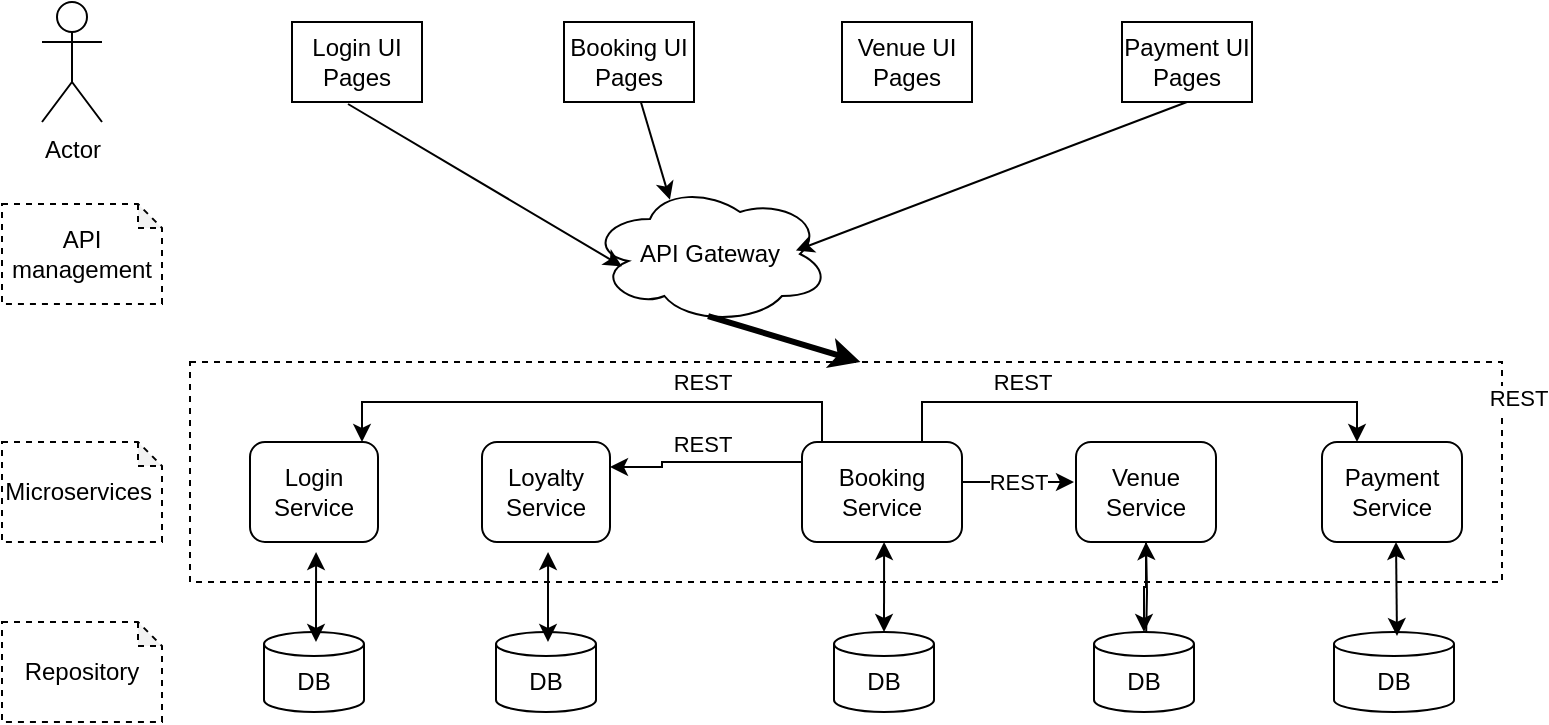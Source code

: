 <mxfile version="16.6.4" type="device"><diagram id="FqotbrkZxNZLS3vAH_bU" name="Page-1"><mxGraphModel dx="957" dy="683" grid="1" gridSize="10" guides="0" tooltips="1" connect="1" arrows="1" fold="1" page="1" pageScale="1" pageWidth="850" pageHeight="1100" math="0" shadow="0"><root><mxCell id="0"/><mxCell id="1" parent="0"/><mxCell id="JwF3o_E_sC6jAWgvWXbW-39" value="" style="rounded=0;whiteSpace=wrap;html=1;dashed=1;" vertex="1" parent="1"><mxGeometry x="104" y="350" width="656" height="110" as="geometry"/></mxCell><mxCell id="dUjLKilisRDCjFEJD0hI-2" value="Login UI Pages" style="rounded=0;whiteSpace=wrap;html=1;flipH=1;" parent="1" vertex="1"><mxGeometry x="155" y="180" width="65" height="40" as="geometry"/></mxCell><mxCell id="dUjLKilisRDCjFEJD0hI-3" value="Login Service" style="rounded=1;whiteSpace=wrap;html=1;" parent="1" vertex="1"><mxGeometry x="134" y="390" width="64" height="50" as="geometry"/></mxCell><mxCell id="JwF3o_E_sC6jAWgvWXbW-53" style="edgeStyle=orthogonalEdgeStyle;rounded=0;orthogonalLoop=1;jettySize=auto;html=1;exitX=0;exitY=0.25;exitDx=0;exitDy=0;entryX=0.875;entryY=0;entryDx=0;entryDy=0;entryPerimeter=0;strokeWidth=1;" edge="1" parent="1" source="dUjLKilisRDCjFEJD0hI-4" target="dUjLKilisRDCjFEJD0hI-3"><mxGeometry relative="1" as="geometry"><Array as="points"><mxPoint x="420" y="403"/><mxPoint x="420" y="370"/><mxPoint x="190" y="370"/></Array></mxGeometry></mxCell><mxCell id="JwF3o_E_sC6jAWgvWXbW-54" value="REST" style="edgeLabel;html=1;align=center;verticalAlign=middle;resizable=0;points=[];" vertex="1" connectable="0" parent="JwF3o_E_sC6jAWgvWXbW-53"><mxGeometry x="0.528" y="2" relative="1" as="geometry"><mxPoint x="121" y="-12" as="offset"/></mxGeometry></mxCell><mxCell id="dUjLKilisRDCjFEJD0hI-4" value="Booking Service" style="rounded=1;whiteSpace=wrap;html=1;" parent="1" vertex="1"><mxGeometry x="410" y="390" width="80" height="50" as="geometry"/></mxCell><mxCell id="JwF3o_E_sC6jAWgvWXbW-31" value="" style="edgeStyle=orthogonalEdgeStyle;rounded=0;orthogonalLoop=1;jettySize=auto;html=1;" edge="1" parent="1" source="dUjLKilisRDCjFEJD0hI-5" target="JwF3o_E_sC6jAWgvWXbW-11"><mxGeometry relative="1" as="geometry"/></mxCell><mxCell id="dUjLKilisRDCjFEJD0hI-5" value="Venue Service" style="rounded=1;whiteSpace=wrap;html=1;" parent="1" vertex="1"><mxGeometry x="547" y="390" width="70" height="50" as="geometry"/></mxCell><mxCell id="dUjLKilisRDCjFEJD0hI-9" value="Payment Service" style="rounded=1;whiteSpace=wrap;html=1;" parent="1" vertex="1"><mxGeometry x="670" y="390" width="70" height="50" as="geometry"/></mxCell><mxCell id="dUjLKilisRDCjFEJD0hI-10" value="Actor" style="shape=umlActor;verticalLabelPosition=bottom;verticalAlign=top;html=1;outlineConnect=0;" parent="1" vertex="1"><mxGeometry x="30" y="170" width="30" height="60" as="geometry"/></mxCell><object label="DB" id="dUjLKilisRDCjFEJD0hI-13"><mxCell style="shape=cylinder3;whiteSpace=wrap;html=1;boundedLbl=1;backgroundOutline=1;size=6;fontStyle=0" parent="1" vertex="1"><mxGeometry x="141" y="485" width="50" height="40" as="geometry"/></mxCell></object><mxCell id="JwF3o_E_sC6jAWgvWXbW-5" value="DB" style="shape=cylinder3;whiteSpace=wrap;html=1;boundedLbl=1;backgroundOutline=1;size=6;" vertex="1" parent="1"><mxGeometry x="426" y="485" width="50" height="40" as="geometry"/></mxCell><mxCell id="JwF3o_E_sC6jAWgvWXbW-10" style="edgeStyle=orthogonalEdgeStyle;rounded=0;orthogonalLoop=1;jettySize=auto;html=1;exitX=0.5;exitY=1;exitDx=0;exitDy=0;" edge="1" parent="1" source="dUjLKilisRDCjFEJD0hI-9" target="dUjLKilisRDCjFEJD0hI-9"><mxGeometry relative="1" as="geometry"/></mxCell><mxCell id="JwF3o_E_sC6jAWgvWXbW-30" value="" style="edgeStyle=orthogonalEdgeStyle;rounded=0;orthogonalLoop=1;jettySize=auto;html=1;" edge="1" parent="1" target="dUjLKilisRDCjFEJD0hI-5"><mxGeometry relative="1" as="geometry"><mxPoint x="582" y="490" as="sourcePoint"/></mxGeometry></mxCell><mxCell id="JwF3o_E_sC6jAWgvWXbW-11" value="DB" style="shape=cylinder3;whiteSpace=wrap;html=1;boundedLbl=1;backgroundOutline=1;size=6;" vertex="1" parent="1"><mxGeometry x="556" y="485" width="50" height="40" as="geometry"/></mxCell><mxCell id="JwF3o_E_sC6jAWgvWXbW-13" value="DB" style="shape=cylinder3;whiteSpace=wrap;html=1;boundedLbl=1;backgroundOutline=1;size=6;" vertex="1" parent="1"><mxGeometry x="676" y="485" width="60" height="40" as="geometry"/></mxCell><mxCell id="JwF3o_E_sC6jAWgvWXbW-17" style="edgeStyle=orthogonalEdgeStyle;rounded=0;orthogonalLoop=1;jettySize=auto;html=1;exitX=0.5;exitY=1;exitDx=0;exitDy=0;" edge="1" parent="1" source="dUjLKilisRDCjFEJD0hI-3" target="dUjLKilisRDCjFEJD0hI-3"><mxGeometry relative="1" as="geometry"/></mxCell><mxCell id="JwF3o_E_sC6jAWgvWXbW-22" value="" style="endArrow=classic;startArrow=classic;html=1;rounded=0;exitX=0.513;exitY=1;exitDx=0;exitDy=0;exitPerimeter=0;" edge="1" parent="1" source="dUjLKilisRDCjFEJD0hI-4" target="JwF3o_E_sC6jAWgvWXbW-5"><mxGeometry width="50" height="50" relative="1" as="geometry"><mxPoint x="450" y="460" as="sourcePoint"/><mxPoint x="435" y="504.5" as="targetPoint"/></mxGeometry></mxCell><mxCell id="JwF3o_E_sC6jAWgvWXbW-23" value="Venue UI Pages" style="rounded=0;whiteSpace=wrap;html=1;flipH=1;" vertex="1" parent="1"><mxGeometry x="430" y="180" width="65" height="40" as="geometry"/></mxCell><mxCell id="JwF3o_E_sC6jAWgvWXbW-24" value="Booking UI Pages" style="rounded=0;whiteSpace=wrap;html=1;flipH=1;" vertex="1" parent="1"><mxGeometry x="291" y="180" width="65" height="40" as="geometry"/></mxCell><mxCell id="JwF3o_E_sC6jAWgvWXbW-25" value="Payment UI Pages" style="rounded=0;whiteSpace=wrap;html=1;flipH=1;" vertex="1" parent="1"><mxGeometry x="570" y="180" width="65" height="40" as="geometry"/></mxCell><mxCell id="JwF3o_E_sC6jAWgvWXbW-28" value="" style="endArrow=classic;startArrow=classic;html=1;rounded=0;entryX=0.516;entryY=1.1;entryDx=0;entryDy=0;entryPerimeter=0;" edge="1" parent="1" target="dUjLKilisRDCjFEJD0hI-3"><mxGeometry width="50" height="50" relative="1" as="geometry"><mxPoint x="167" y="490" as="sourcePoint"/><mxPoint x="-6" y="470" as="targetPoint"/><Array as="points"/></mxGeometry></mxCell><mxCell id="JwF3o_E_sC6jAWgvWXbW-29" value="" style="endArrow=classic;startArrow=classic;html=1;rounded=0;entryX=0.525;entryY=0.05;entryDx=0;entryDy=0;entryPerimeter=0;" edge="1" parent="1" target="JwF3o_E_sC6jAWgvWXbW-13"><mxGeometry width="50" height="50" relative="1" as="geometry"><mxPoint x="707" y="440" as="sourcePoint"/><mxPoint x="706" y="510" as="targetPoint"/></mxGeometry></mxCell><mxCell id="JwF3o_E_sC6jAWgvWXbW-32" value="API Gateway" style="ellipse;shape=cloud;whiteSpace=wrap;html=1;" vertex="1" parent="1"><mxGeometry x="304" y="261" width="120" height="70" as="geometry"/></mxCell><mxCell id="JwF3o_E_sC6jAWgvWXbW-36" value="" style="endArrow=classic;html=1;rounded=0;exitX=0.569;exitY=1.025;exitDx=0;exitDy=0;exitPerimeter=0;entryX=0.158;entryY=0.588;entryDx=0;entryDy=0;entryPerimeter=0;" edge="1" parent="1" source="dUjLKilisRDCjFEJD0hI-2"><mxGeometry width="50" height="50" relative="1" as="geometry"><mxPoint x="371" y="370" as="sourcePoint"/><mxPoint x="319.96" y="302.16" as="targetPoint"/></mxGeometry></mxCell><mxCell id="JwF3o_E_sC6jAWgvWXbW-37" value="" style="endArrow=classic;html=1;rounded=0;entryX=0.358;entryY=0.113;entryDx=0;entryDy=0;entryPerimeter=0;" edge="1" parent="1" source="JwF3o_E_sC6jAWgvWXbW-24"><mxGeometry width="50" height="50" relative="1" as="geometry"><mxPoint x="193.015" y="231" as="sourcePoint"/><mxPoint x="343.96" y="268.91" as="targetPoint"/></mxGeometry></mxCell><mxCell id="JwF3o_E_sC6jAWgvWXbW-38" value="" style="endArrow=classic;html=1;rounded=0;entryX=0.883;entryY=0.475;entryDx=0;entryDy=0;entryPerimeter=0;exitX=0.5;exitY=1;exitDx=0;exitDy=0;" edge="1" parent="1" source="JwF3o_E_sC6jAWgvWXbW-25"><mxGeometry width="50" height="50" relative="1" as="geometry"><mxPoint x="338.096" y="230" as="sourcePoint"/><mxPoint x="406.96" y="294.25" as="targetPoint"/></mxGeometry></mxCell><mxCell id="JwF3o_E_sC6jAWgvWXbW-40" value="" style="endArrow=classic;html=1;rounded=0;strokeWidth=3;exitX=0.492;exitY=0.943;exitDx=0;exitDy=0;exitPerimeter=0;entryX=0.511;entryY=0;entryDx=0;entryDy=0;entryPerimeter=0;" edge="1" parent="1" source="JwF3o_E_sC6jAWgvWXbW-32" target="JwF3o_E_sC6jAWgvWXbW-39"><mxGeometry width="50" height="50" relative="1" as="geometry"><mxPoint x="343.996" y="350" as="sourcePoint"/><mxPoint x="344" y="380" as="targetPoint"/></mxGeometry></mxCell><mxCell id="JwF3o_E_sC6jAWgvWXbW-42" value="API management" style="shape=note;whiteSpace=wrap;html=1;backgroundOutline=1;darkOpacity=0.05;dashed=1;size=12;" vertex="1" parent="1"><mxGeometry x="10" y="271" width="80" height="50" as="geometry"/></mxCell><mxCell id="JwF3o_E_sC6jAWgvWXbW-43" value="Microservices&amp;nbsp;" style="shape=note;whiteSpace=wrap;html=1;backgroundOutline=1;darkOpacity=0.05;dashed=1;size=12;" vertex="1" parent="1"><mxGeometry x="10" y="390" width="80" height="50" as="geometry"/></mxCell><mxCell id="JwF3o_E_sC6jAWgvWXbW-44" value="Repository" style="shape=note;whiteSpace=wrap;html=1;backgroundOutline=1;darkOpacity=0.05;dashed=1;size=12;" vertex="1" parent="1"><mxGeometry x="10" y="480" width="80" height="50" as="geometry"/></mxCell><mxCell id="JwF3o_E_sC6jAWgvWXbW-45" value="REST" style="endArrow=classic;html=1;rounded=0;exitX=1;exitY=0.4;exitDx=0;exitDy=0;exitPerimeter=0;" edge="1" parent="1" source="dUjLKilisRDCjFEJD0hI-4"><mxGeometry width="50" height="50" relative="1" as="geometry"><mxPoint x="435.995" y="350" as="sourcePoint"/><mxPoint x="546" y="410" as="targetPoint"/></mxGeometry></mxCell><mxCell id="JwF3o_E_sC6jAWgvWXbW-47" value="Loyalty Service" style="rounded=1;whiteSpace=wrap;html=1;" vertex="1" parent="1"><mxGeometry x="250" y="390" width="64" height="50" as="geometry"/></mxCell><object label="DB" id="JwF3o_E_sC6jAWgvWXbW-48"><mxCell style="shape=cylinder3;whiteSpace=wrap;html=1;boundedLbl=1;backgroundOutline=1;size=6;fontStyle=0" vertex="1" parent="1"><mxGeometry x="257" y="485" width="50" height="40" as="geometry"/></mxCell></object><mxCell id="JwF3o_E_sC6jAWgvWXbW-49" style="edgeStyle=orthogonalEdgeStyle;rounded=0;orthogonalLoop=1;jettySize=auto;html=1;exitX=0.5;exitY=1;exitDx=0;exitDy=0;" edge="1" parent="1" source="JwF3o_E_sC6jAWgvWXbW-47" target="JwF3o_E_sC6jAWgvWXbW-47"><mxGeometry relative="1" as="geometry"/></mxCell><mxCell id="JwF3o_E_sC6jAWgvWXbW-50" value="" style="endArrow=classic;startArrow=classic;html=1;rounded=0;entryX=0.516;entryY=1.1;entryDx=0;entryDy=0;entryPerimeter=0;" edge="1" parent="1" target="JwF3o_E_sC6jAWgvWXbW-47"><mxGeometry width="50" height="50" relative="1" as="geometry"><mxPoint x="283" y="490" as="sourcePoint"/><mxPoint x="110" y="470" as="targetPoint"/><Array as="points"/></mxGeometry></mxCell><mxCell id="JwF3o_E_sC6jAWgvWXbW-55" style="edgeStyle=orthogonalEdgeStyle;rounded=0;orthogonalLoop=1;jettySize=auto;html=1;entryX=1;entryY=0.25;entryDx=0;entryDy=0;strokeWidth=1;" edge="1" parent="1" target="JwF3o_E_sC6jAWgvWXbW-47"><mxGeometry relative="1" as="geometry"><mxPoint x="410" y="400" as="sourcePoint"/><mxPoint x="200" y="400" as="targetPoint"/><Array as="points"><mxPoint x="410" y="400"/><mxPoint x="340" y="400"/><mxPoint x="340" y="403"/></Array></mxGeometry></mxCell><mxCell id="JwF3o_E_sC6jAWgvWXbW-56" value="REST" style="edgeLabel;html=1;align=center;verticalAlign=middle;resizable=0;points=[];" vertex="1" connectable="0" parent="JwF3o_E_sC6jAWgvWXbW-55"><mxGeometry x="0.528" y="2" relative="1" as="geometry"><mxPoint x="23" y="-14" as="offset"/></mxGeometry></mxCell><mxCell id="JwF3o_E_sC6jAWgvWXbW-57" style="edgeStyle=orthogonalEdgeStyle;rounded=0;orthogonalLoop=1;jettySize=auto;html=1;exitX=0.75;exitY=0;exitDx=0;exitDy=0;entryX=0.25;entryY=0;entryDx=0;entryDy=0;strokeWidth=1;" edge="1" parent="1" source="dUjLKilisRDCjFEJD0hI-4" target="dUjLKilisRDCjFEJD0hI-9"><mxGeometry relative="1" as="geometry"><mxPoint x="420" y="412.5" as="sourcePoint"/><mxPoint x="200" y="400" as="targetPoint"/><Array as="points"><mxPoint x="470" y="370"/><mxPoint x="688" y="370"/></Array></mxGeometry></mxCell><mxCell id="JwF3o_E_sC6jAWgvWXbW-58" value="REST" style="edgeLabel;html=1;align=center;verticalAlign=middle;resizable=0;points=[];" vertex="1" connectable="0" parent="JwF3o_E_sC6jAWgvWXbW-57"><mxGeometry x="0.528" y="2" relative="1" as="geometry"><mxPoint x="121" as="offset"/></mxGeometry></mxCell><mxCell id="JwF3o_E_sC6jAWgvWXbW-59" value="REST" style="edgeLabel;html=1;align=center;verticalAlign=middle;resizable=0;points=[];" vertex="1" connectable="0" parent="JwF3o_E_sC6jAWgvWXbW-57"><mxGeometry x="-0.518" y="-2" relative="1" as="geometry"><mxPoint x="8" y="-12" as="offset"/></mxGeometry></mxCell></root></mxGraphModel></diagram></mxfile>